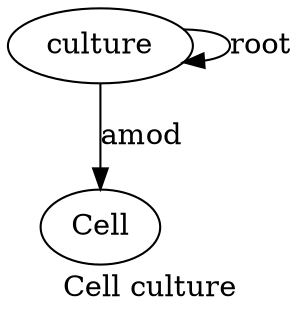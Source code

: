 digraph "Cell culture" {
label="Cell culture";
culture2 [style=filled, fillcolor=white, label=culture];
Cell1 [style=filled, fillcolor=white, label=Cell];
culture2 -> Cell1  [label=amod];
culture2 -> culture2  [label=root];
}
